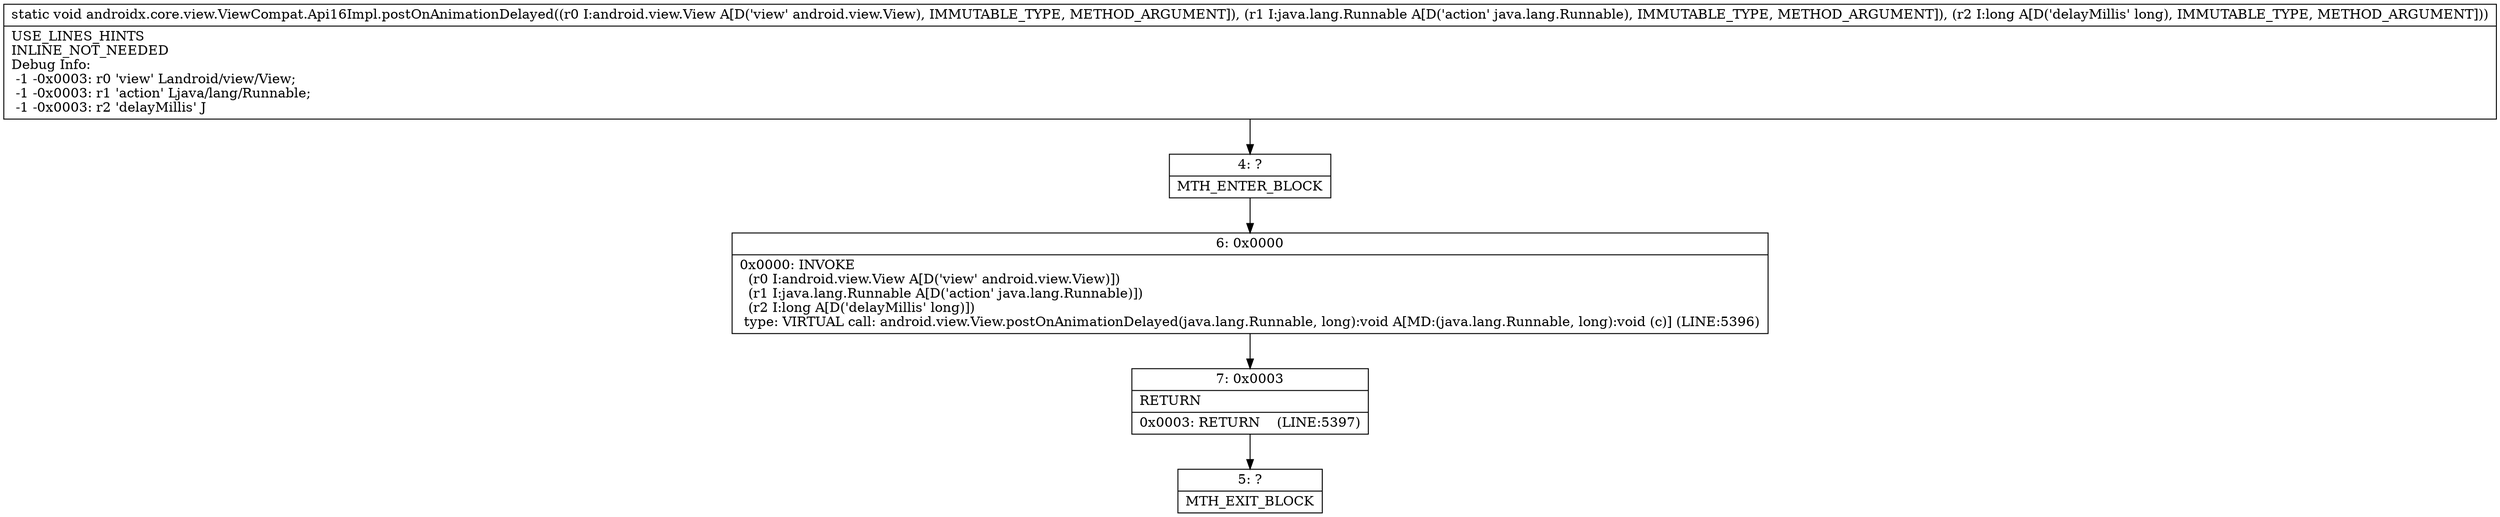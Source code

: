 digraph "CFG forandroidx.core.view.ViewCompat.Api16Impl.postOnAnimationDelayed(Landroid\/view\/View;Ljava\/lang\/Runnable;J)V" {
Node_4 [shape=record,label="{4\:\ ?|MTH_ENTER_BLOCK\l}"];
Node_6 [shape=record,label="{6\:\ 0x0000|0x0000: INVOKE  \l  (r0 I:android.view.View A[D('view' android.view.View)])\l  (r1 I:java.lang.Runnable A[D('action' java.lang.Runnable)])\l  (r2 I:long A[D('delayMillis' long)])\l type: VIRTUAL call: android.view.View.postOnAnimationDelayed(java.lang.Runnable, long):void A[MD:(java.lang.Runnable, long):void (c)] (LINE:5396)\l}"];
Node_7 [shape=record,label="{7\:\ 0x0003|RETURN\l|0x0003: RETURN    (LINE:5397)\l}"];
Node_5 [shape=record,label="{5\:\ ?|MTH_EXIT_BLOCK\l}"];
MethodNode[shape=record,label="{static void androidx.core.view.ViewCompat.Api16Impl.postOnAnimationDelayed((r0 I:android.view.View A[D('view' android.view.View), IMMUTABLE_TYPE, METHOD_ARGUMENT]), (r1 I:java.lang.Runnable A[D('action' java.lang.Runnable), IMMUTABLE_TYPE, METHOD_ARGUMENT]), (r2 I:long A[D('delayMillis' long), IMMUTABLE_TYPE, METHOD_ARGUMENT]))  | USE_LINES_HINTS\lINLINE_NOT_NEEDED\lDebug Info:\l  \-1 \-0x0003: r0 'view' Landroid\/view\/View;\l  \-1 \-0x0003: r1 'action' Ljava\/lang\/Runnable;\l  \-1 \-0x0003: r2 'delayMillis' J\l}"];
MethodNode -> Node_4;Node_4 -> Node_6;
Node_6 -> Node_7;
Node_7 -> Node_5;
}


